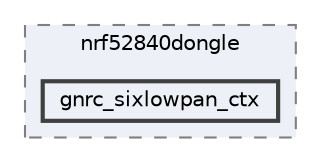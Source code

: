 digraph "/home/mj/Desktop/IoT-Chat-Digitalization/Dongle/gnrc_border_router/bin/nrf52840dongle/gnrc_sixlowpan_ctx"
{
 // LATEX_PDF_SIZE
  bgcolor="transparent";
  edge [fontname=Helvetica,fontsize=10,labelfontname=Helvetica,labelfontsize=10];
  node [fontname=Helvetica,fontsize=10,shape=box,height=0.2,width=0.4];
  compound=true
  subgraph clusterdir_9941f7556d96a0e17fefe82cd217bc3a {
    graph [ bgcolor="#edf0f7", pencolor="grey50", label="nrf52840dongle", fontname=Helvetica,fontsize=10 style="filled,dashed", URL="dir_9941f7556d96a0e17fefe82cd217bc3a.html",tooltip=""]
  dir_50baa23626a1a20cacb3b8ddd9934014 [label="gnrc_sixlowpan_ctx", fillcolor="#edf0f7", color="grey25", style="filled,bold", URL="dir_50baa23626a1a20cacb3b8ddd9934014.html",tooltip=""];
  }
}
